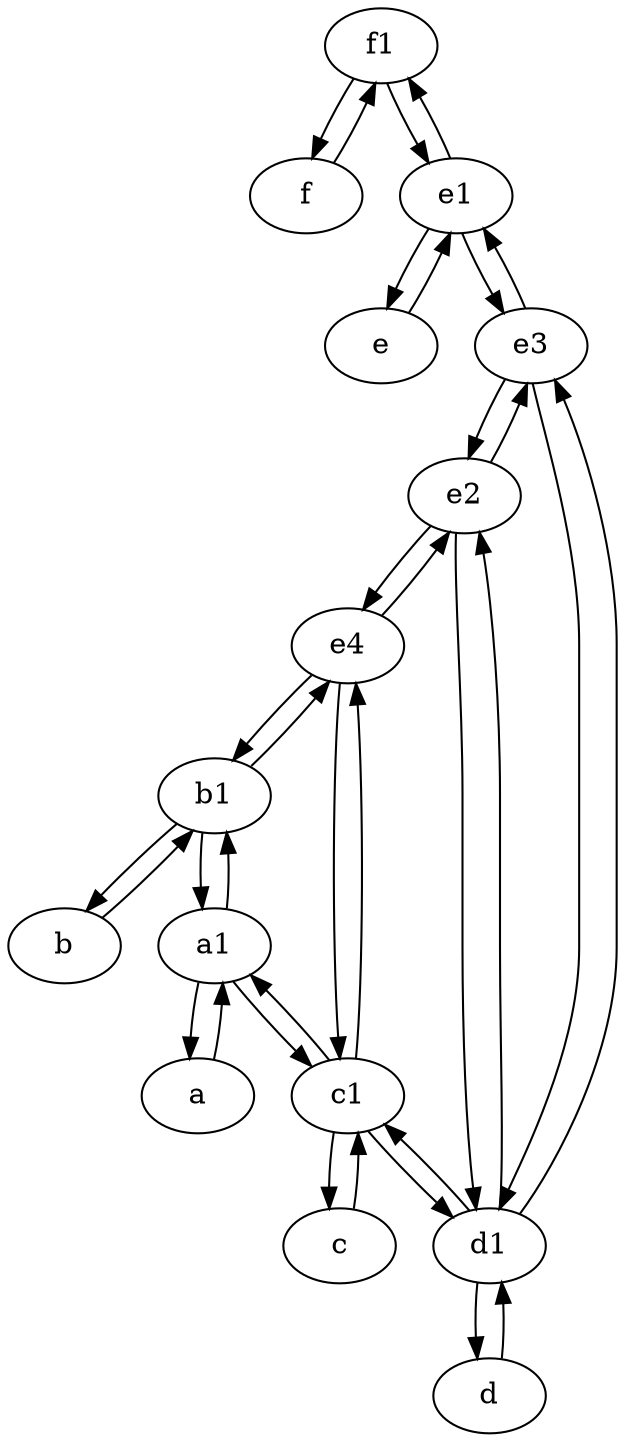 digraph  {
	f1;
	d [pos="20,30!"];
	b [pos="50,20!"];
	e [pos="30,50!"];
	b1 [pos="45,20!"];
	e4;
	e2;
	f [pos="15,45!"];
	a1 [pos="40,15!"];
	d1 [pos="25,30!"];
	e1 [pos="25,45!"];
	c1 [pos="30,15!"];
	e3;
	c [pos="20,10!"];
	a [pos="40,10!"];
	b1 -> e4;
	e4 -> b1;
	f1 -> f;
	d1 -> e3;
	d1 -> d;
	e3 -> e1;
	e1 -> e3;
	e3 -> d1;
	c1 -> c;
	c1 -> a1;
	e2 -> d1;
	e2 -> e3;
	a1 -> c1;
	d -> d1;
	d1 -> e2;
	b -> b1;
	e3 -> e2;
	b1 -> b;
	e4 -> e2;
	c1 -> e4;
	e -> e1;
	e2 -> e4;
	e1 -> f1;
	b1 -> a1;
	e4 -> c1;
	e1 -> e;
	f1 -> e1;
	f -> f1;
	a -> a1;
	c -> c1;
	c1 -> d1;
	d1 -> c1;
	a1 -> a;
	a1 -> b1;

	}